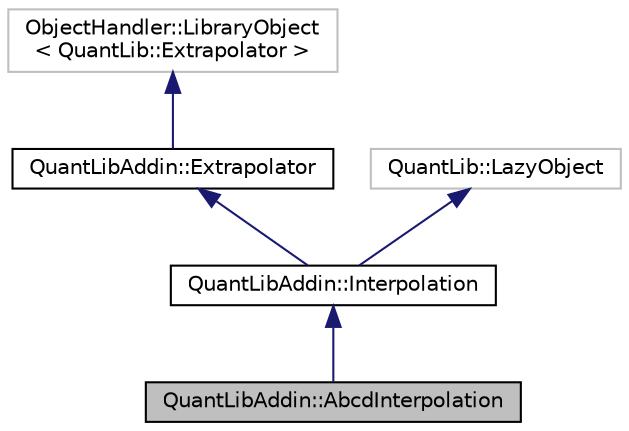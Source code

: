 digraph "QuantLibAddin::AbcdInterpolation"
{
  edge [fontname="Helvetica",fontsize="10",labelfontname="Helvetica",labelfontsize="10"];
  node [fontname="Helvetica",fontsize="10",shape=record];
  Node0 [label="QuantLibAddin::AbcdInterpolation",height=0.2,width=0.4,color="black", fillcolor="grey75", style="filled", fontcolor="black"];
  Node1 -> Node0 [dir="back",color="midnightblue",fontsize="10",style="solid",fontname="Helvetica"];
  Node1 [label="QuantLibAddin::Interpolation",height=0.2,width=0.4,color="black", fillcolor="white", style="filled",URL="$class_quant_lib_addin_1_1_interpolation.html"];
  Node2 -> Node1 [dir="back",color="midnightblue",fontsize="10",style="solid",fontname="Helvetica"];
  Node2 [label="QuantLibAddin::Extrapolator",height=0.2,width=0.4,color="black", fillcolor="white", style="filled",URL="$class_quant_lib_addin_1_1_extrapolator.html"];
  Node3 -> Node2 [dir="back",color="midnightblue",fontsize="10",style="solid",fontname="Helvetica"];
  Node3 [label="ObjectHandler::LibraryObject\l\< QuantLib::Extrapolator \>",height=0.2,width=0.4,color="grey75", fillcolor="white", style="filled"];
  Node4 -> Node1 [dir="back",color="midnightblue",fontsize="10",style="solid",fontname="Helvetica"];
  Node4 [label="QuantLib::LazyObject",height=0.2,width=0.4,color="grey75", fillcolor="white", style="filled"];
}
